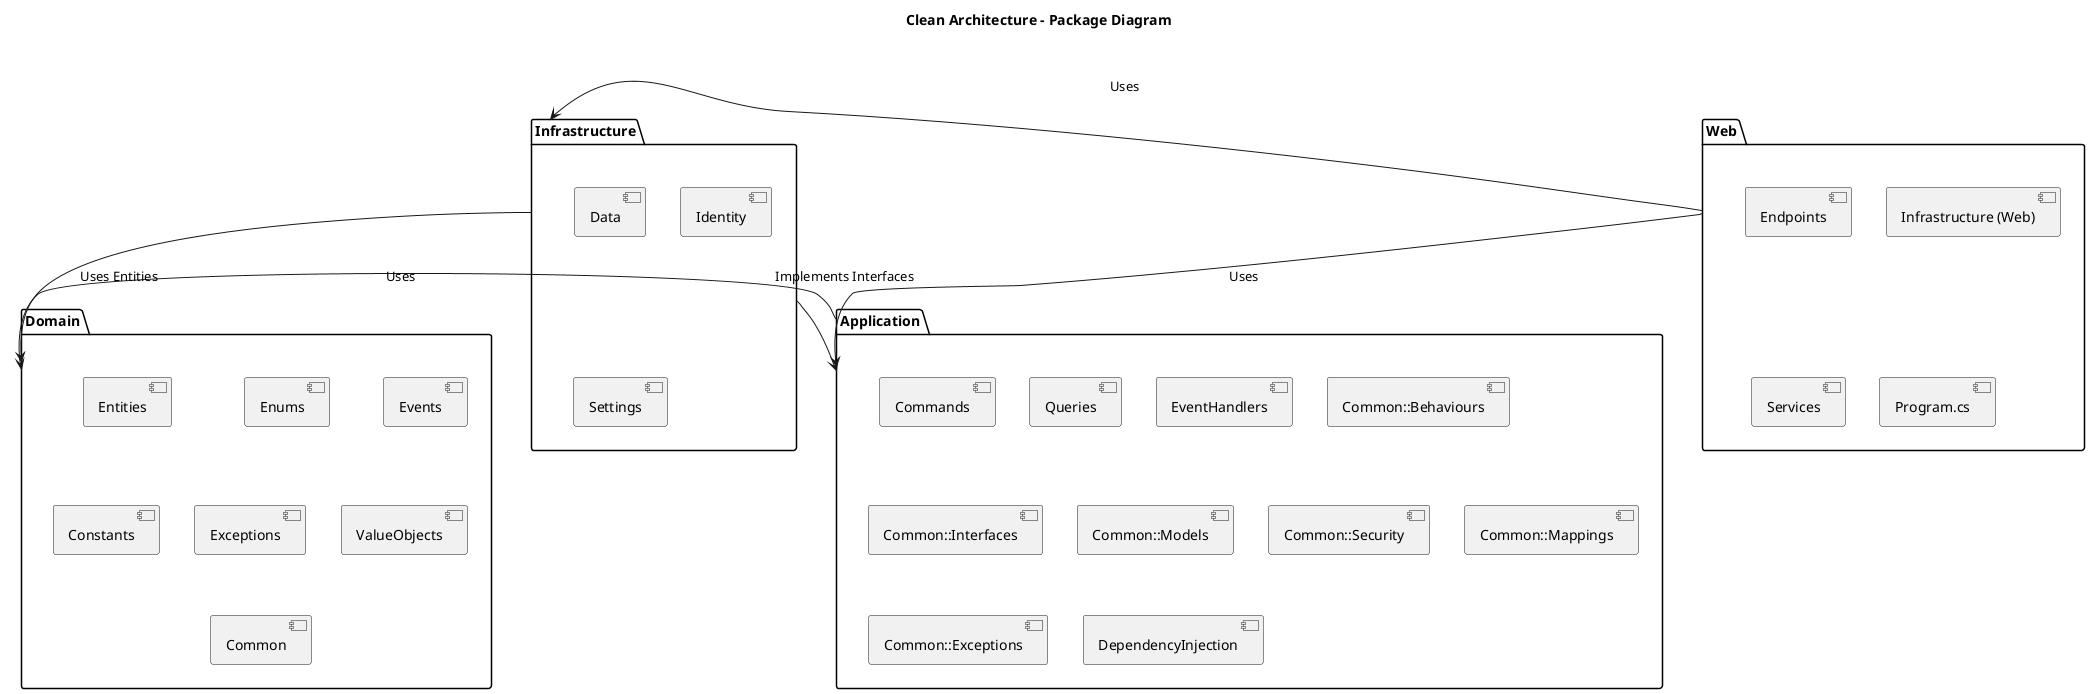 @startuml
title Clean Architecture - Package Diagram

package "Domain" {
    [Entities]
    [Enums]
    [Events]
    [Constants]
    [Exceptions]
    [ValueObjects]
    [Common]
}

package "Application" {
    [Commands]
    [Queries]
    [EventHandlers]
    [Common::Behaviours]
    [Common::Interfaces]
    [Common::Models]
    [Common::Security]
    [Common::Mappings]
    [Common::Exceptions]
    [DependencyInjection]
}

package "Infrastructure" {
    [Data]
    [Identity]
    [Settings]
    [DependencyInjection]
}

package "Web" {
    [Endpoints]
    [Infrastructure (Web)]
    [Services]
    [Program.cs]
}

' ========== Dependencies ==========

[Web] --> [Application] : Uses
[Web] --> [Infrastructure] : Uses
[Application] --> [Domain] : Uses
[Infrastructure] --> [Application] : Implements Interfaces
[Infrastructure] --> [Domain] : Uses Entities

@enduml
